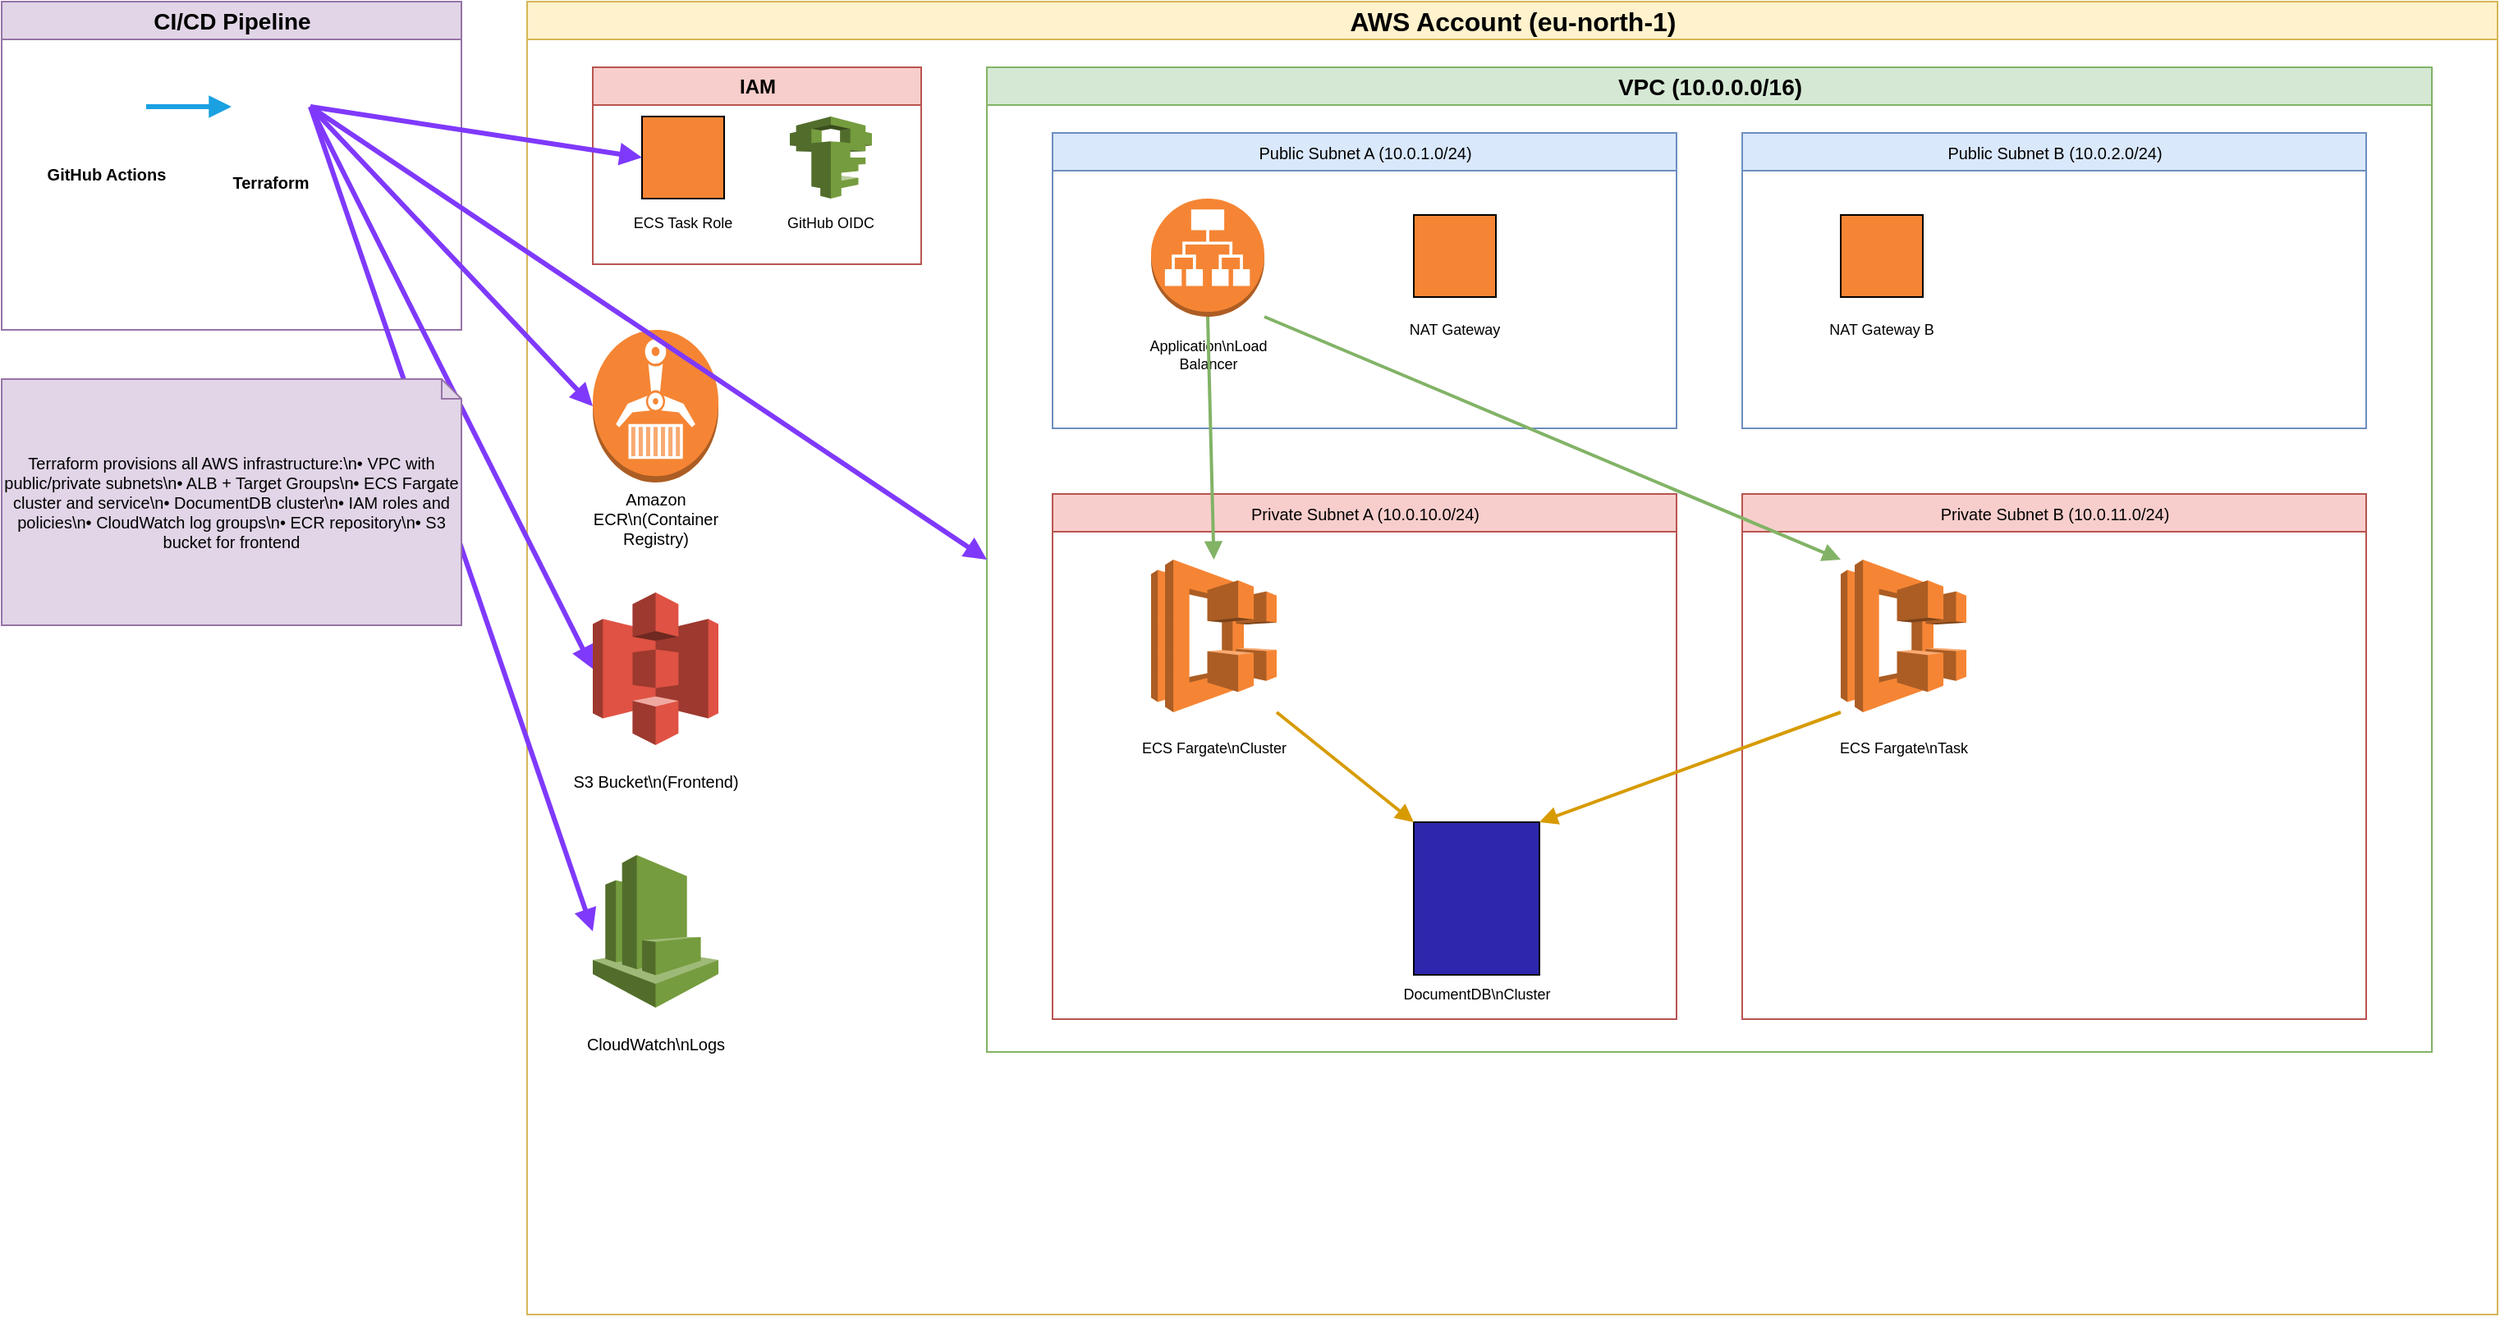 <mxfile version="22.1.0" type="device">
  <diagram id="terraform-arch" name="Terraform AWS Architecture">
    <mxGraphModel dx="1600" dy="900" grid="1" gridSize="10" guides="1" tooltips="1" connect="1" arrows="1" fold="1" page="1" pageScale="1" pageWidth="1600" pageHeight="900" math="0" shadow="0">
      <root>
        <mxCell id="0"/>
        <mxCell id="1" parent="0"/>

        <!-- GitHub Actions / CI -->
        <mxCell id="cicdBox" value="CI/CD Pipeline" style="swimlane;fontStyle=1;rounded=0;html=1;fillColor=#e1d5e7;strokeColor=#9673a6;fontSize=14;fontColor=#000000;swimlaneFillColor=#ffffff;" vertex="1" parent="1">
          <mxGeometry x="40" y="40" width="280" height="200" as="geometry"/>
        </mxCell>

        <!-- GitHub Actions -->
        <mxCell id="github" value="" style="shape=image;html=1;verticalAlign=top;verticalLabelPosition=bottom;labelBackgroundColor=#ffffff;imageAspect=0;aspect=fixed;image=https://cdn-icons-png.flaticon.com/512/25/25231.png" vertex="1" parent="cicdBox">
          <mxGeometry x="40" y="40" width="48" height="48" as="geometry"/>
        </mxCell>
        <mxCell id="githubLabel" value="GitHub Actions" style="text;html=1;align=center;verticalAlign=middle;whiteSpace=wrap;rounded=0;fontStyle=1;fontSize=10;" vertex="1" parent="cicdBox">
          <mxGeometry x="20" y="95" width="88" height="20" as="geometry"/>
        </mxCell>

        <!-- Terraform -->
        <mxCell id="terraform" value="" style="shape=image;html=1;verticalAlign=top;verticalLabelPosition=bottom;labelBackgroundColor=#ffffff;imageAspect=0;aspect=fixed;image=https://static-00.iconduck.com/assets.00/terraform-icon-1803x2048-hodrzd3t.png" vertex="1" parent="cicdBox">
          <mxGeometry x="140" y="35" width="48" height="58" as="geometry"/>
        </mxCell>
        <mxCell id="terraformLabel" value="Terraform" style="text;html=1;align=center;verticalAlign=middle;whiteSpace=wrap;rounded=0;fontStyle=1;fontSize=10;" vertex="1" parent="cicdBox">
          <mxGeometry x="125" y="100" width="78" height="20" as="geometry"/>
        </mxCell>

        <!-- AWS Account Container -->
        <mxCell id="awsBox" value="AWS Account (eu-north-1)" style="swimlane;fontStyle=1;rounded=0;html=1;fillColor=#fff2cc;strokeColor=#d6b656;fontSize=16;fontColor=#000000;swimlaneFillColor=#ffffff;" vertex="1" parent="1">
          <mxGeometry x="360" y="40" width="1200" height="800" as="geometry"/>
        </mxCell>

        <!-- IAM Section -->
        <mxCell id="iamBox" value="IAM" style="swimlane;fontStyle=1;rounded=0;html=1;fillColor=#f8cecc;strokeColor=#b85450;fontSize=12;swimlaneFillColor=#ffffff;" vertex="1" parent="awsBox">
          <mxGeometry x="40" y="40" width="200" height="120" as="geometry"/>
        </mxCell>

        <mxCell id="iamRole" value="" style="outlineConnect=0;dashed=0;verticalLabelPosition=bottom;verticalAlign=top;align=center;html=1;shape=mxgraph.aws3.iam_role;fillColor=#F58534;gradientColor=none;" vertex="1" parent="iamBox">
          <mxGeometry x="30" y="30" width="50" height="50" as="geometry"/>
        </mxCell>
        <mxCell id="iamRoleLabel" value="ECS Task Role" style="text;html=1;align=center;verticalAlign=middle;whiteSpace=wrap;rounded=0;fontSize=9;" vertex="1" parent="iamBox">
          <mxGeometry x="15" y="85" width="80" height="20" as="geometry"/>
        </mxCell>

        <mxCell id="iamPolicy" value="" style="outlineConnect=0;dashed=0;verticalLabelPosition=bottom;verticalAlign=top;align=center;html=1;shape=mxgraph.aws3.iam;fillColor=#759C3E;gradientColor=none;" vertex="1" parent="iamBox">
          <mxGeometry x="120" y="30" width="50" height="50" as="geometry"/>
        </mxCell>
        <mxCell id="iamPolicyLabel" value="GitHub OIDC" style="text;html=1;align=center;verticalAlign=middle;whiteSpace=wrap;rounded=0;fontSize=9;" vertex="1" parent="iamBox">
          <mxGeometry x="105" y="85" width="80" height="20" as="geometry"/>
        </mxCell>

        <!-- VPC Container -->
        <mxCell id="vpcBox" value="VPC (10.0.0.0/16)" style="swimlane;fontStyle=1;rounded=0;html=1;fillColor=#d5e8d4;strokeColor=#82b366;fontSize=14;swimlaneFillColor=#ffffff;" vertex="1" parent="awsBox">
          <mxGeometry x="280" y="40" width="880" height="600" as="geometry"/>
        </mxCell>

        <!-- Public Subnets -->
        <mxCell id="publicSubnetA" value="Public Subnet A (10.0.1.0/24)" style="swimlane;fontStyle=0;rounded=0;html=1;fillColor=#dae8fc;strokeColor=#6c8ebf;fontSize=10;swimlaneFillColor=#ffffff;" vertex="1" parent="vpcBox">
          <mxGeometry x="40" y="40" width="380" height="180" as="geometry"/>
        </mxCell>

        <!-- ALB -->
        <mxCell id="alb" value="" style="outlineConnect=0;dashed=0;verticalLabelPosition=bottom;verticalAlign=top;align=center;html=1;shape=mxgraph.aws3.application_load_balancer;fillColor=#F58534;gradientColor=none;" vertex="1" parent="publicSubnetA">
          <mxGeometry x="60" y="40" width="69" height="72" as="geometry"/>
        </mxCell>
        <mxCell id="albLabel" value="Application\nLoad Balancer" style="text;html=1;align=center;verticalAlign=middle;whiteSpace=wrap;rounded=0;fontSize=9;" vertex="1" parent="publicSubnetA">
          <mxGeometry x="45" y="120" width="100" height="30" as="geometry"/>
        </mxCell>

        <!-- NAT Gateway -->
        <mxCell id="nat" value="" style="outlineConnect=0;dashed=0;verticalLabelPosition=bottom;verticalAlign=top;align=center;html=1;shape=mxgraph.aws3.nat_gateway;fillColor=#F58534;gradientColor=none;" vertex="1" parent="publicSubnetA">
          <mxGeometry x="220" y="50" width="50" height="50" as="geometry"/>
        </mxCell>
        <mxCell id="natLabel" value="NAT Gateway" style="text;html=1;align=center;verticalAlign=middle;whiteSpace=wrap;rounded=0;fontSize=9;" vertex="1" parent="publicSubnetA">
          <mxGeometry x="195" y="110" width="100" height="20" as="geometry"/>
        </mxCell>

        <mxCell id="publicSubnetB" value="Public Subnet B (10.0.2.0/24)" style="swimlane;fontStyle=0;rounded=0;html=1;fillColor=#dae8fc;strokeColor=#6c8ebf;fontSize=10;swimlaneFillColor=#ffffff;" vertex="1" parent="vpcBox">
          <mxGeometry x="460" y="40" width="380" height="180" as="geometry"/>
        </mxCell>

        <!-- NAT Gateway B -->
        <mxCell id="natB" value="" style="outlineConnect=0;dashed=0;verticalLabelPosition=bottom;verticalAlign=top;align=center;html=1;shape=mxgraph.aws3.nat_gateway;fillColor=#F58534;gradientColor=none;" vertex="1" parent="publicSubnetB">
          <mxGeometry x="60" y="50" width="50" height="50" as="geometry"/>
        </mxCell>
        <mxCell id="natBLabel" value="NAT Gateway B" style="text;html=1;align=center;verticalAlign=middle;whiteSpace=wrap;rounded=0;fontSize=9;" vertex="1" parent="publicSubnetB">
          <mxGeometry x="35" y="110" width="100" height="20" as="geometry"/>
        </mxCell>

        <!-- Private Subnets -->
        <mxCell id="privateSubnetA" value="Private Subnet A (10.0.10.0/24)" style="swimlane;fontStyle=0;rounded=0;html=1;fillColor=#f8cecc;strokeColor=#b85450;fontSize=10;swimlaneFillColor=#ffffff;" vertex="1" parent="vpcBox">
          <mxGeometry x="40" y="260" width="380" height="320" as="geometry"/>
        </mxCell>

        <!-- ECS Fargate -->
        <mxCell id="ecs" value="" style="outlineConnect=0;dashed=0;verticalLabelPosition=bottom;verticalAlign=top;align=center;html=1;shape=mxgraph.aws3.ecs;fillColor=#F58534;gradientColor=none;" vertex="1" parent="privateSubnetA">
          <mxGeometry x="60" y="40" width="76.5" height="93" as="geometry"/>
        </mxCell>
        <mxCell id="ecsLabel" value="ECS Fargate\nCluster" style="text;html=1;align=center;verticalAlign=middle;whiteSpace=wrap;rounded=0;fontSize=9;" vertex="1" parent="privateSubnetA">
          <mxGeometry x="45" y="140" width="107" height="30" as="geometry"/>
        </mxCell>

        <!-- DocumentDB -->
        <mxCell id="docdb" value="" style="outlineConnect=0;dashed=0;verticalLabelPosition=bottom;verticalAlign=top;align=center;html=1;shape=mxgraph.aws3.documentdb;fillColor=#2E27AD;gradientColor=none;" vertex="1" parent="privateSubnetA">
          <mxGeometry x="220" y="200" width="76.5" height="93" as="geometry"/>
        </mxCell>
        <mxCell id="docdbLabel" value="DocumentDB\nCluster" style="text;html=1;align=center;verticalAlign=middle;whiteSpace=wrap;rounded=0;fontSize=9;" vertex="1" parent="privateSubnetA">
          <mxGeometry x="205" y="290" width="107" height="30" as="geometry"/>
        </mxCell>

        <mxCell id="privateSubnetB" value="Private Subnet B (10.0.11.0/24)" style="swimlane;fontStyle=0;rounded=0;html=1;fillColor=#f8cecc;strokeColor=#b85450;fontSize=10;swimlaneFillColor=#ffffff;" vertex="1" parent="vpcBox">
          <mxGeometry x="460" y="260" width="380" height="320" as="geometry"/>
        </mxCell>

        <!-- ECS Fargate B -->
        <mxCell id="ecsB" value="" style="outlineConnect=0;dashed=0;verticalLabelPosition=bottom;verticalAlign=top;align=center;html=1;shape=mxgraph.aws3.ecs;fillColor=#F58534;gradientColor=none;" vertex="1" parent="privateSubnetB">
          <mxGeometry x="60" y="40" width="76.5" height="93" as="geometry"/>
        </mxCell>
        <mxCell id="ecsBLabel" value="ECS Fargate\nTask" style="text;html=1;align=center;verticalAlign=middle;whiteSpace=wrap;rounded=0;fontSize=9;" vertex="1" parent="privateSubnetB">
          <mxGeometry x="45" y="140" width="107" height="30" as="geometry"/>
        </mxCell>

        <!-- ECR Outside VPC -->
        <mxCell id="ecr" value="" style="outlineConnect=0;dashed=0;verticalLabelPosition=bottom;verticalAlign=top;align=center;html=1;shape=mxgraph.aws3.ecr;fillColor=#F58534;gradientColor=none;" vertex="1" parent="awsBox">
          <mxGeometry x="40" y="200" width="76.5" height="93" as="geometry"/>
        </mxCell>
        <mxCell id="ecrLabel" value="Amazon ECR\n(Container Registry)" style="text;html=1;align=center;verticalAlign=middle;whiteSpace=wrap;rounded=0;fontSize=10;" vertex="1" parent="awsBox">
          <mxGeometry x="25" y="300" width="107" height="30" as="geometry"/>
        </mxCell>

        <!-- S3 -->
        <mxCell id="s3" value="" style="outlineConnect=0;dashed=0;verticalLabelPosition=bottom;verticalAlign=top;align=center;html=1;shape=mxgraph.aws3.s3;fillColor=#E05243;gradientColor=none;" vertex="1" parent="awsBox">
          <mxGeometry x="40" y="360" width="76.5" height="93" as="geometry"/>
        </mxCell>
        <mxCell id="s3Label" value="S3 Bucket\n(Frontend)" style="text;html=1;align=center;verticalAlign=middle;whiteSpace=wrap;rounded=0;fontSize=10;" vertex="1" parent="awsBox">
          <mxGeometry x="25" y="460" width="107" height="30" as="geometry"/>
        </mxCell>

        <!-- CloudWatch -->
        <mxCell id="cloudwatch" value="" style="outlineConnect=0;dashed=0;verticalLabelPosition=bottom;verticalAlign=top;align=center;html=1;shape=mxgraph.aws3.cloudwatch;fillColor=#759C3E;gradientColor=none;" vertex="1" parent="awsBox">
          <mxGeometry x="40" y="520" width="76.5" height="93" as="geometry"/>
        </mxCell>
        <mxCell id="cloudwatchLabel" value="CloudWatch\nLogs" style="text;html=1;align=center;verticalAlign=middle;whiteSpace=wrap;rounded=0;fontSize=10;" vertex="1" parent="awsBox">
          <mxGeometry x="25" y="620" width="107" height="30" as="geometry"/>
        </mxCell>

        <!-- Terraform arrows pointing to AWS resources -->
        <mxCell id="terraformToIam" edge="1" parent="1" source="terraform" target="iamRole" style="endArrow=block;html=1;strokeWidth=3;strokeColor=#7F39FB;exitX=1;exitY=0.5;entryX=0;entryY=0.5;">
          <mxGeometry relative="1" as="geometry"/>
        </mxCell>

        <mxCell id="terraformToVpc" edge="1" parent="1" source="terraform" target="vpcBox" style="endArrow=block;html=1;strokeWidth=3;strokeColor=#7F39FB;exitX=1;exitY=0.5;entryX=0;entryY=0.5;">
          <mxGeometry relative="1" as="geometry"/>
        </mxCell>

        <mxCell id="terraformToEcr" edge="1" parent="1" source="terraform" target="ecr" style="endArrow=block;html=1;strokeWidth=3;strokeColor=#7F39FB;exitX=1;exitY=0.5;entryX=0;entryY=0.5;">
          <mxGeometry relative="1" as="geometry"/>
        </mxCell>

        <mxCell id="terraformToS3" edge="1" parent="1" source="terraform" target="s3" style="endArrow=block;html=1;strokeWidth=3;strokeColor=#7F39FB;exitX=1;exitY=0.5;entryX=0;entryY=0.5;">
          <mxGeometry relative="1" as="geometry"/>
        </mxCell>

        <mxCell id="terraformToCloudwatch" edge="1" parent="1" source="terraform" target="cloudwatch" style="endArrow=block;html=1;strokeWidth=3;strokeColor=#7F39FB;exitX=1;exitY=0.5;entryX=0;entryY=0.5;">
          <mxGeometry relative="1" as="geometry"/>
        </mxCell>

        <!-- GitHub Actions to Terraform -->
        <mxCell id="githubToTerraform" edge="1" parent="1" source="github" target="terraform" style="endArrow=block;html=1;strokeWidth=3;strokeColor=#1BA1E2;exitX=1;exitY=0.5;entryX=0;entryY=0.5;">
          <mxGeometry relative="1" as="geometry"/>
        </mxCell>

        <!-- Service connections -->
        <mxCell id="albToEcs" edge="1" parent="1" source="alb" target="ecs" style="endArrow=block;html=1;strokeWidth=2;strokeColor=#82b366;exitX=0.5;exitY=1;entryX=0.5;entryY=0;">
          <mxGeometry relative="1" as="geometry"/>
        </mxCell>

        <mxCell id="albToEcsB" edge="1" parent="1" source="alb" target="ecsB" style="endArrow=block;html=1;strokeWidth=2;strokeColor=#82b366;exitX=1;exitY=1;entryX=0;entryY=0;">
          <mxGeometry relative="1" as="geometry"/>
        </mxCell>

        <mxCell id="ecsToDocdb" edge="1" parent="1" source="ecs" target="docdb" style="endArrow=block;html=1;strokeWidth=2;strokeColor=#d79b00;exitX=1;exitY=1;entryX=0;entryY=0;">
          <mxGeometry relative="1" as="geometry"/>
        </mxCell>

        <mxCell id="ecsBToDocdb" edge="1" parent="1" source="ecsB" target="docdb" style="endArrow=block;html=1;strokeWidth=2;strokeColor=#d79b00;exitX=0;exitY=1;entryX=1;entryY=0;">
          <mxGeometry relative="1" as="geometry"/>
        </mxCell>

        <!-- Labels for key components -->
        <mxCell id="terraformNote" value="Terraform provisions all AWS infrastructure:\n• VPC with public/private subnets\n• ALB + Target Groups\n• ECS Fargate cluster and service\n• DocumentDB cluster\n• IAM roles and policies\n• CloudWatch log groups\n• ECR repository\n• S3 bucket for frontend" style="shape=note;whiteSpace=wrap;html=1;size=12;fillColor=#e1d5e7;strokeColor=#9673a6;fontSize=10;" vertex="1" parent="1">
          <mxGeometry x="40" y="270" width="280" height="150" as="geometry"/>
        </mxCell>

      </root>
    </mxGraphModel>
  </diagram>
</mxfile>
